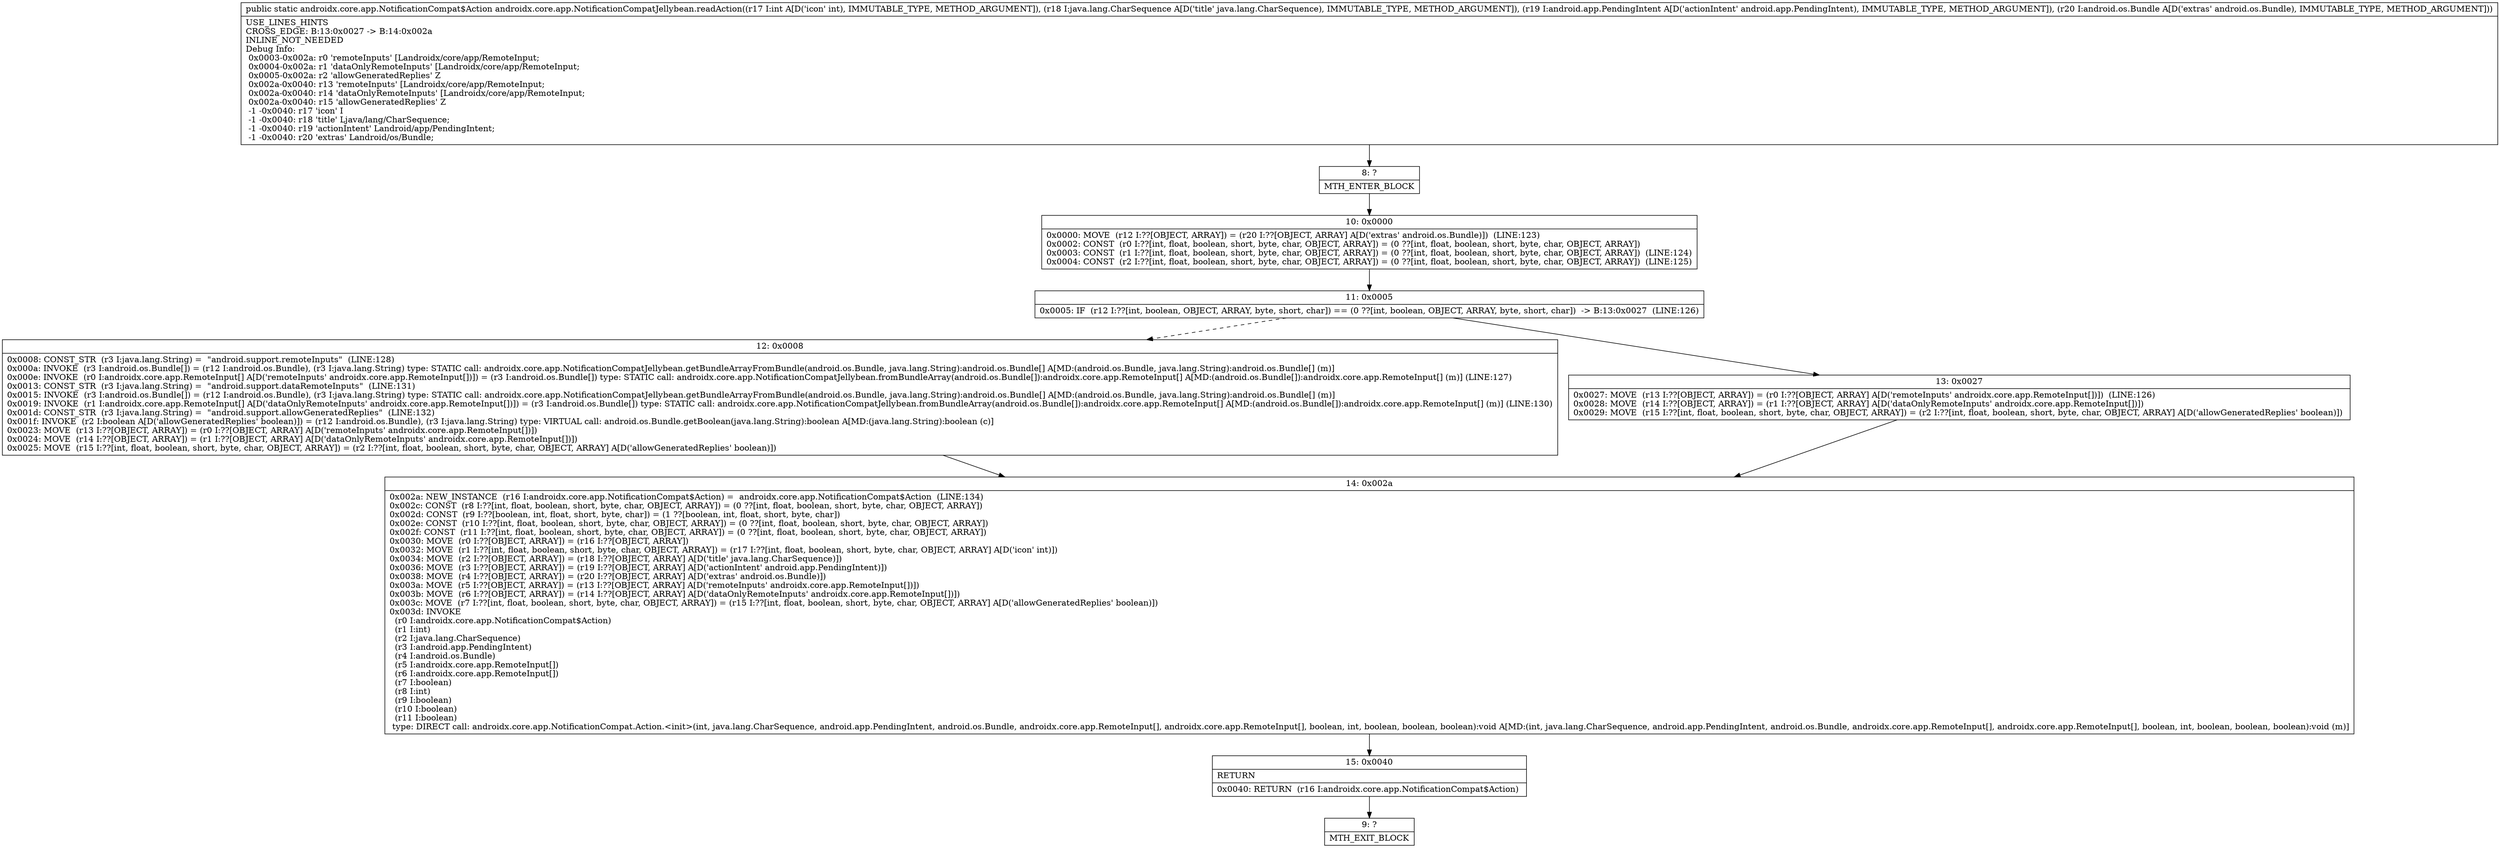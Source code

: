 digraph "CFG forandroidx.core.app.NotificationCompatJellybean.readAction(ILjava\/lang\/CharSequence;Landroid\/app\/PendingIntent;Landroid\/os\/Bundle;)Landroidx\/core\/app\/NotificationCompat$Action;" {
Node_8 [shape=record,label="{8\:\ ?|MTH_ENTER_BLOCK\l}"];
Node_10 [shape=record,label="{10\:\ 0x0000|0x0000: MOVE  (r12 I:??[OBJECT, ARRAY]) = (r20 I:??[OBJECT, ARRAY] A[D('extras' android.os.Bundle)])  (LINE:123)\l0x0002: CONST  (r0 I:??[int, float, boolean, short, byte, char, OBJECT, ARRAY]) = (0 ??[int, float, boolean, short, byte, char, OBJECT, ARRAY]) \l0x0003: CONST  (r1 I:??[int, float, boolean, short, byte, char, OBJECT, ARRAY]) = (0 ??[int, float, boolean, short, byte, char, OBJECT, ARRAY])  (LINE:124)\l0x0004: CONST  (r2 I:??[int, float, boolean, short, byte, char, OBJECT, ARRAY]) = (0 ??[int, float, boolean, short, byte, char, OBJECT, ARRAY])  (LINE:125)\l}"];
Node_11 [shape=record,label="{11\:\ 0x0005|0x0005: IF  (r12 I:??[int, boolean, OBJECT, ARRAY, byte, short, char]) == (0 ??[int, boolean, OBJECT, ARRAY, byte, short, char])  \-\> B:13:0x0027  (LINE:126)\l}"];
Node_12 [shape=record,label="{12\:\ 0x0008|0x0008: CONST_STR  (r3 I:java.lang.String) =  \"android.support.remoteInputs\"  (LINE:128)\l0x000a: INVOKE  (r3 I:android.os.Bundle[]) = (r12 I:android.os.Bundle), (r3 I:java.lang.String) type: STATIC call: androidx.core.app.NotificationCompatJellybean.getBundleArrayFromBundle(android.os.Bundle, java.lang.String):android.os.Bundle[] A[MD:(android.os.Bundle, java.lang.String):android.os.Bundle[] (m)]\l0x000e: INVOKE  (r0 I:androidx.core.app.RemoteInput[] A[D('remoteInputs' androidx.core.app.RemoteInput[])]) = (r3 I:android.os.Bundle[]) type: STATIC call: androidx.core.app.NotificationCompatJellybean.fromBundleArray(android.os.Bundle[]):androidx.core.app.RemoteInput[] A[MD:(android.os.Bundle[]):androidx.core.app.RemoteInput[] (m)] (LINE:127)\l0x0013: CONST_STR  (r3 I:java.lang.String) =  \"android.support.dataRemoteInputs\"  (LINE:131)\l0x0015: INVOKE  (r3 I:android.os.Bundle[]) = (r12 I:android.os.Bundle), (r3 I:java.lang.String) type: STATIC call: androidx.core.app.NotificationCompatJellybean.getBundleArrayFromBundle(android.os.Bundle, java.lang.String):android.os.Bundle[] A[MD:(android.os.Bundle, java.lang.String):android.os.Bundle[] (m)]\l0x0019: INVOKE  (r1 I:androidx.core.app.RemoteInput[] A[D('dataOnlyRemoteInputs' androidx.core.app.RemoteInput[])]) = (r3 I:android.os.Bundle[]) type: STATIC call: androidx.core.app.NotificationCompatJellybean.fromBundleArray(android.os.Bundle[]):androidx.core.app.RemoteInput[] A[MD:(android.os.Bundle[]):androidx.core.app.RemoteInput[] (m)] (LINE:130)\l0x001d: CONST_STR  (r3 I:java.lang.String) =  \"android.support.allowGeneratedReplies\"  (LINE:132)\l0x001f: INVOKE  (r2 I:boolean A[D('allowGeneratedReplies' boolean)]) = (r12 I:android.os.Bundle), (r3 I:java.lang.String) type: VIRTUAL call: android.os.Bundle.getBoolean(java.lang.String):boolean A[MD:(java.lang.String):boolean (c)]\l0x0023: MOVE  (r13 I:??[OBJECT, ARRAY]) = (r0 I:??[OBJECT, ARRAY] A[D('remoteInputs' androidx.core.app.RemoteInput[])]) \l0x0024: MOVE  (r14 I:??[OBJECT, ARRAY]) = (r1 I:??[OBJECT, ARRAY] A[D('dataOnlyRemoteInputs' androidx.core.app.RemoteInput[])]) \l0x0025: MOVE  (r15 I:??[int, float, boolean, short, byte, char, OBJECT, ARRAY]) = (r2 I:??[int, float, boolean, short, byte, char, OBJECT, ARRAY] A[D('allowGeneratedReplies' boolean)]) \l}"];
Node_14 [shape=record,label="{14\:\ 0x002a|0x002a: NEW_INSTANCE  (r16 I:androidx.core.app.NotificationCompat$Action) =  androidx.core.app.NotificationCompat$Action  (LINE:134)\l0x002c: CONST  (r8 I:??[int, float, boolean, short, byte, char, OBJECT, ARRAY]) = (0 ??[int, float, boolean, short, byte, char, OBJECT, ARRAY]) \l0x002d: CONST  (r9 I:??[boolean, int, float, short, byte, char]) = (1 ??[boolean, int, float, short, byte, char]) \l0x002e: CONST  (r10 I:??[int, float, boolean, short, byte, char, OBJECT, ARRAY]) = (0 ??[int, float, boolean, short, byte, char, OBJECT, ARRAY]) \l0x002f: CONST  (r11 I:??[int, float, boolean, short, byte, char, OBJECT, ARRAY]) = (0 ??[int, float, boolean, short, byte, char, OBJECT, ARRAY]) \l0x0030: MOVE  (r0 I:??[OBJECT, ARRAY]) = (r16 I:??[OBJECT, ARRAY]) \l0x0032: MOVE  (r1 I:??[int, float, boolean, short, byte, char, OBJECT, ARRAY]) = (r17 I:??[int, float, boolean, short, byte, char, OBJECT, ARRAY] A[D('icon' int)]) \l0x0034: MOVE  (r2 I:??[OBJECT, ARRAY]) = (r18 I:??[OBJECT, ARRAY] A[D('title' java.lang.CharSequence)]) \l0x0036: MOVE  (r3 I:??[OBJECT, ARRAY]) = (r19 I:??[OBJECT, ARRAY] A[D('actionIntent' android.app.PendingIntent)]) \l0x0038: MOVE  (r4 I:??[OBJECT, ARRAY]) = (r20 I:??[OBJECT, ARRAY] A[D('extras' android.os.Bundle)]) \l0x003a: MOVE  (r5 I:??[OBJECT, ARRAY]) = (r13 I:??[OBJECT, ARRAY] A[D('remoteInputs' androidx.core.app.RemoteInput[])]) \l0x003b: MOVE  (r6 I:??[OBJECT, ARRAY]) = (r14 I:??[OBJECT, ARRAY] A[D('dataOnlyRemoteInputs' androidx.core.app.RemoteInput[])]) \l0x003c: MOVE  (r7 I:??[int, float, boolean, short, byte, char, OBJECT, ARRAY]) = (r15 I:??[int, float, boolean, short, byte, char, OBJECT, ARRAY] A[D('allowGeneratedReplies' boolean)]) \l0x003d: INVOKE  \l  (r0 I:androidx.core.app.NotificationCompat$Action)\l  (r1 I:int)\l  (r2 I:java.lang.CharSequence)\l  (r3 I:android.app.PendingIntent)\l  (r4 I:android.os.Bundle)\l  (r5 I:androidx.core.app.RemoteInput[])\l  (r6 I:androidx.core.app.RemoteInput[])\l  (r7 I:boolean)\l  (r8 I:int)\l  (r9 I:boolean)\l  (r10 I:boolean)\l  (r11 I:boolean)\l type: DIRECT call: androidx.core.app.NotificationCompat.Action.\<init\>(int, java.lang.CharSequence, android.app.PendingIntent, android.os.Bundle, androidx.core.app.RemoteInput[], androidx.core.app.RemoteInput[], boolean, int, boolean, boolean, boolean):void A[MD:(int, java.lang.CharSequence, android.app.PendingIntent, android.os.Bundle, androidx.core.app.RemoteInput[], androidx.core.app.RemoteInput[], boolean, int, boolean, boolean, boolean):void (m)]\l}"];
Node_15 [shape=record,label="{15\:\ 0x0040|RETURN\l|0x0040: RETURN  (r16 I:androidx.core.app.NotificationCompat$Action) \l}"];
Node_9 [shape=record,label="{9\:\ ?|MTH_EXIT_BLOCK\l}"];
Node_13 [shape=record,label="{13\:\ 0x0027|0x0027: MOVE  (r13 I:??[OBJECT, ARRAY]) = (r0 I:??[OBJECT, ARRAY] A[D('remoteInputs' androidx.core.app.RemoteInput[])])  (LINE:126)\l0x0028: MOVE  (r14 I:??[OBJECT, ARRAY]) = (r1 I:??[OBJECT, ARRAY] A[D('dataOnlyRemoteInputs' androidx.core.app.RemoteInput[])]) \l0x0029: MOVE  (r15 I:??[int, float, boolean, short, byte, char, OBJECT, ARRAY]) = (r2 I:??[int, float, boolean, short, byte, char, OBJECT, ARRAY] A[D('allowGeneratedReplies' boolean)]) \l}"];
MethodNode[shape=record,label="{public static androidx.core.app.NotificationCompat$Action androidx.core.app.NotificationCompatJellybean.readAction((r17 I:int A[D('icon' int), IMMUTABLE_TYPE, METHOD_ARGUMENT]), (r18 I:java.lang.CharSequence A[D('title' java.lang.CharSequence), IMMUTABLE_TYPE, METHOD_ARGUMENT]), (r19 I:android.app.PendingIntent A[D('actionIntent' android.app.PendingIntent), IMMUTABLE_TYPE, METHOD_ARGUMENT]), (r20 I:android.os.Bundle A[D('extras' android.os.Bundle), IMMUTABLE_TYPE, METHOD_ARGUMENT]))  | USE_LINES_HINTS\lCROSS_EDGE: B:13:0x0027 \-\> B:14:0x002a\lINLINE_NOT_NEEDED\lDebug Info:\l  0x0003\-0x002a: r0 'remoteInputs' [Landroidx\/core\/app\/RemoteInput;\l  0x0004\-0x002a: r1 'dataOnlyRemoteInputs' [Landroidx\/core\/app\/RemoteInput;\l  0x0005\-0x002a: r2 'allowGeneratedReplies' Z\l  0x002a\-0x0040: r13 'remoteInputs' [Landroidx\/core\/app\/RemoteInput;\l  0x002a\-0x0040: r14 'dataOnlyRemoteInputs' [Landroidx\/core\/app\/RemoteInput;\l  0x002a\-0x0040: r15 'allowGeneratedReplies' Z\l  \-1 \-0x0040: r17 'icon' I\l  \-1 \-0x0040: r18 'title' Ljava\/lang\/CharSequence;\l  \-1 \-0x0040: r19 'actionIntent' Landroid\/app\/PendingIntent;\l  \-1 \-0x0040: r20 'extras' Landroid\/os\/Bundle;\l}"];
MethodNode -> Node_8;Node_8 -> Node_10;
Node_10 -> Node_11;
Node_11 -> Node_12[style=dashed];
Node_11 -> Node_13;
Node_12 -> Node_14;
Node_14 -> Node_15;
Node_15 -> Node_9;
Node_13 -> Node_14;
}

